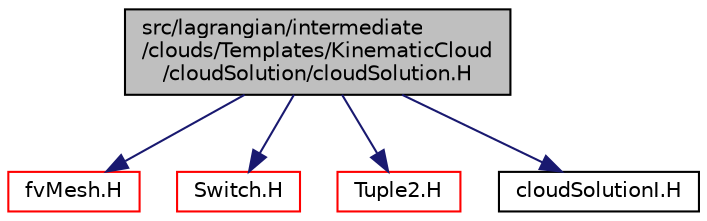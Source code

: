 digraph "src/lagrangian/intermediate/clouds/Templates/KinematicCloud/cloudSolution/cloudSolution.H"
{
  bgcolor="transparent";
  edge [fontname="Helvetica",fontsize="10",labelfontname="Helvetica",labelfontsize="10"];
  node [fontname="Helvetica",fontsize="10",shape=record];
  Node0 [label="src/lagrangian/intermediate\l/clouds/Templates/KinematicCloud\l/cloudSolution/cloudSolution.H",height=0.2,width=0.4,color="black", fillcolor="grey75", style="filled", fontcolor="black"];
  Node0 -> Node1 [color="midnightblue",fontsize="10",style="solid",fontname="Helvetica"];
  Node1 [label="fvMesh.H",height=0.2,width=0.4,color="red",URL="$a03719.html"];
  Node0 -> Node283 [color="midnightblue",fontsize="10",style="solid",fontname="Helvetica"];
  Node283 [label="Switch.H",height=0.2,width=0.4,color="red",URL="$a12926.html"];
  Node0 -> Node239 [color="midnightblue",fontsize="10",style="solid",fontname="Helvetica"];
  Node239 [label="Tuple2.H",height=0.2,width=0.4,color="red",URL="$a13649.html"];
  Node0 -> Node284 [color="midnightblue",fontsize="10",style="solid",fontname="Helvetica"];
  Node284 [label="cloudSolutionI.H",height=0.2,width=0.4,color="black",URL="$a05873.html"];
}
